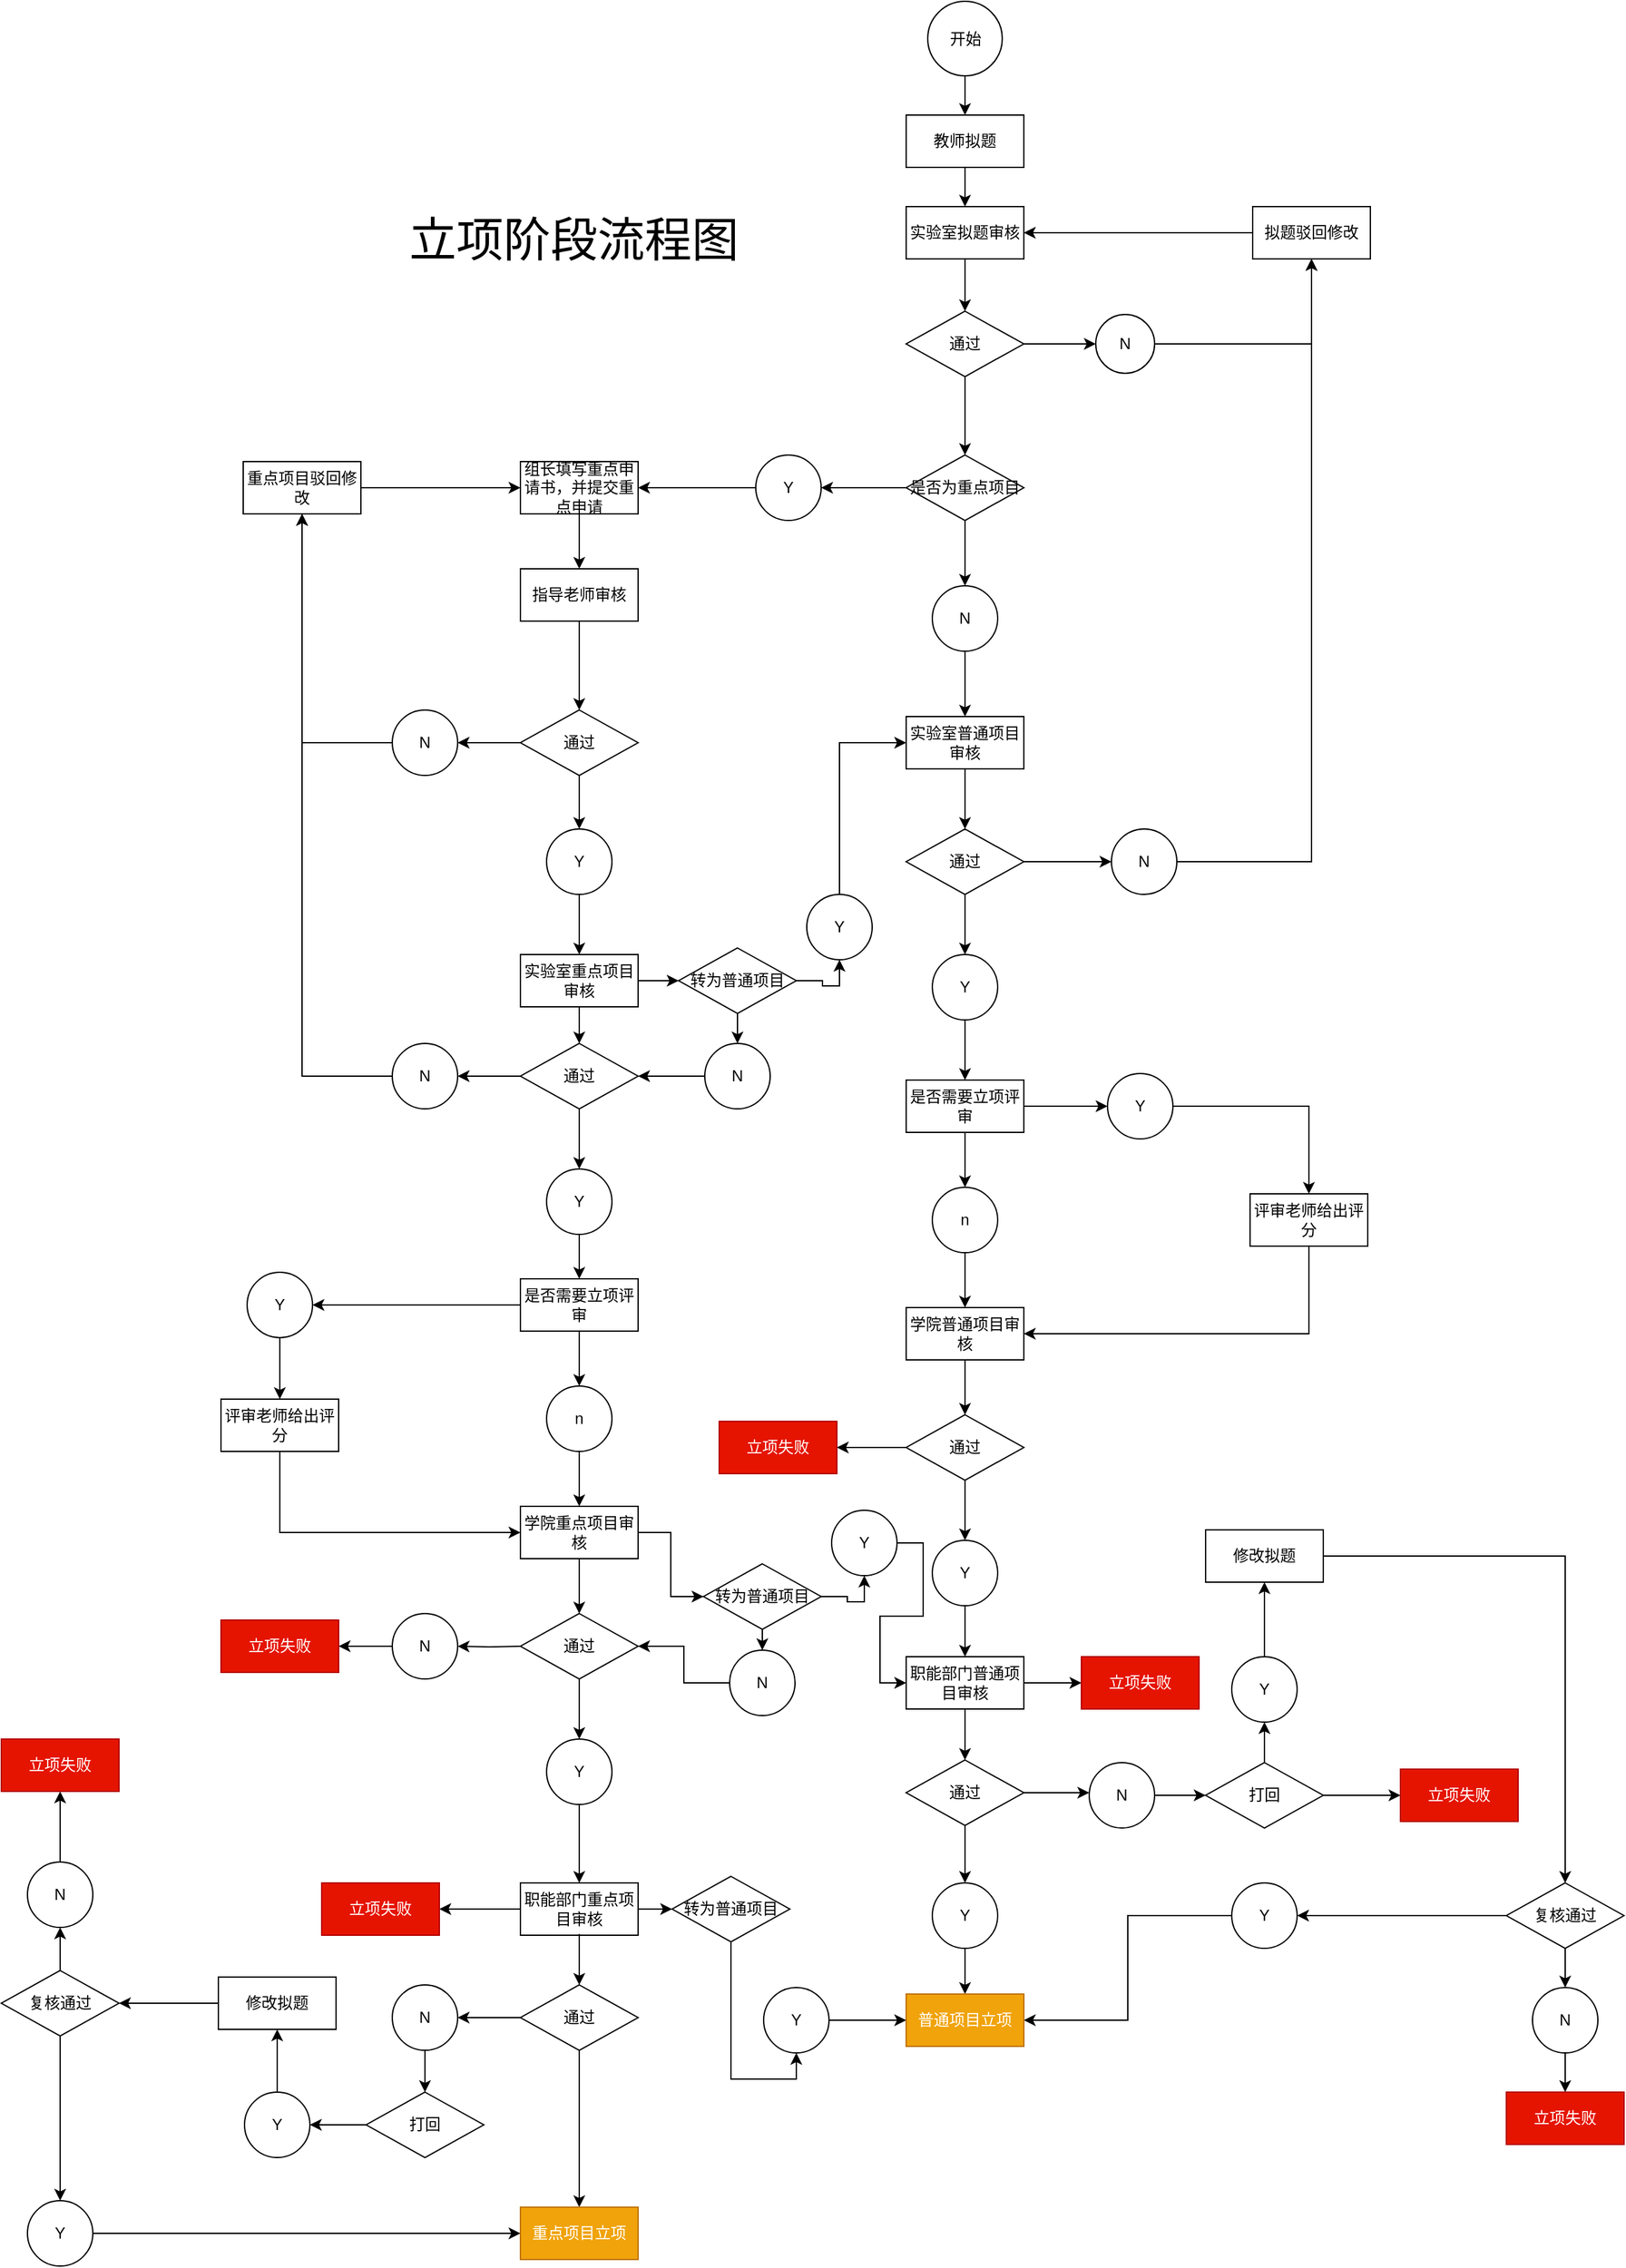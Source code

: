 <mxfile version="13.9.9" type="github">
  <diagram id="8I4-EkLES30CtvtHmXLF" name="第 1 页">
    <mxGraphModel dx="2437" dy="2780" grid="0" gridSize="10" guides="1" tooltips="1" connect="1" arrows="1" fold="1" page="0" pageScale="1" pageWidth="827" pageHeight="1169" background="none" math="0" shadow="0">
      <root>
        <mxCell id="0" />
        <mxCell id="1" parent="0" />
        <mxCell id="fb9ybZQ_cux3A-wbJw4Q-12" value="开始" style="ellipse;whiteSpace=wrap;html=1;aspect=fixed;" parent="1" vertex="1">
          <mxGeometry x="490.5" y="-1212" width="57" height="57" as="geometry" />
        </mxCell>
        <mxCell id="fb9ybZQ_cux3A-wbJw4Q-15" value="" style="endArrow=classic;html=1;exitX=0.5;exitY=1;exitDx=0;exitDy=0;" parent="1" source="fb9ybZQ_cux3A-wbJw4Q-12" target="fb9ybZQ_cux3A-wbJw4Q-16" edge="1">
          <mxGeometry width="50" height="50" relative="1" as="geometry">
            <mxPoint x="509" y="-1005" as="sourcePoint" />
            <mxPoint x="579" y="-1125" as="targetPoint" />
          </mxGeometry>
        </mxCell>
        <mxCell id="fb9ybZQ_cux3A-wbJw4Q-19" style="edgeStyle=orthogonalEdgeStyle;rounded=0;orthogonalLoop=1;jettySize=auto;html=1;exitX=0.5;exitY=1;exitDx=0;exitDy=0;entryX=0.5;entryY=0;entryDx=0;entryDy=0;" parent="1" source="fb9ybZQ_cux3A-wbJw4Q-16" target="fb9ybZQ_cux3A-wbJw4Q-18" edge="1">
          <mxGeometry relative="1" as="geometry" />
        </mxCell>
        <mxCell id="fb9ybZQ_cux3A-wbJw4Q-16" value="教师拟题" style="rounded=0;whiteSpace=wrap;html=1;" parent="1" vertex="1">
          <mxGeometry x="474" y="-1125" width="90" height="40" as="geometry" />
        </mxCell>
        <mxCell id="fb9ybZQ_cux3A-wbJw4Q-28" style="edgeStyle=orthogonalEdgeStyle;rounded=0;orthogonalLoop=1;jettySize=auto;html=1;exitX=0.5;exitY=1;exitDx=0;exitDy=0;" parent="1" source="fb9ybZQ_cux3A-wbJw4Q-18" target="fb9ybZQ_cux3A-wbJw4Q-20" edge="1">
          <mxGeometry relative="1" as="geometry" />
        </mxCell>
        <mxCell id="fb9ybZQ_cux3A-wbJw4Q-18" value="实验室拟题审核" style="rounded=0;whiteSpace=wrap;html=1;" parent="1" vertex="1">
          <mxGeometry x="474" y="-1055" width="90" height="40" as="geometry" />
        </mxCell>
        <mxCell id="fb9ybZQ_cux3A-wbJw4Q-27" value="" style="edgeStyle=orthogonalEdgeStyle;rounded=0;orthogonalLoop=1;jettySize=auto;html=1;" parent="1" source="fb9ybZQ_cux3A-wbJw4Q-20" target="fb9ybZQ_cux3A-wbJw4Q-25" edge="1">
          <mxGeometry relative="1" as="geometry" />
        </mxCell>
        <mxCell id="fb9ybZQ_cux3A-wbJw4Q-33" value="" style="edgeStyle=orthogonalEdgeStyle;rounded=0;orthogonalLoop=1;jettySize=auto;html=1;" parent="1" source="fb9ybZQ_cux3A-wbJw4Q-20" target="fb9ybZQ_cux3A-wbJw4Q-32" edge="1">
          <mxGeometry relative="1" as="geometry" />
        </mxCell>
        <mxCell id="fb9ybZQ_cux3A-wbJw4Q-20" value="通过" style="rhombus;whiteSpace=wrap;html=1;" parent="1" vertex="1">
          <mxGeometry x="474" y="-975" width="90" height="50" as="geometry" />
        </mxCell>
        <mxCell id="fb9ybZQ_cux3A-wbJw4Q-29" style="edgeStyle=orthogonalEdgeStyle;rounded=0;orthogonalLoop=1;jettySize=auto;html=1;exitX=1;exitY=0.5;exitDx=0;exitDy=0;" parent="1" source="fb9ybZQ_cux3A-wbJw4Q-25" target="fb9ybZQ_cux3A-wbJw4Q-30" edge="1">
          <mxGeometry relative="1" as="geometry">
            <mxPoint x="799" y="-1005" as="targetPoint" />
          </mxGeometry>
        </mxCell>
        <mxCell id="fb9ybZQ_cux3A-wbJw4Q-25" value="N" style="ellipse;whiteSpace=wrap;html=1;aspect=fixed;" parent="1" vertex="1">
          <mxGeometry x="619" y="-972.5" width="45" height="45" as="geometry" />
        </mxCell>
        <mxCell id="fb9ybZQ_cux3A-wbJw4Q-38" style="edgeStyle=orthogonalEdgeStyle;rounded=0;orthogonalLoop=1;jettySize=auto;html=1;exitX=0;exitY=0.5;exitDx=0;exitDy=0;entryX=1;entryY=0.5;entryDx=0;entryDy=0;" parent="1" source="fb9ybZQ_cux3A-wbJw4Q-26" target="fb9ybZQ_cux3A-wbJw4Q-37" edge="1">
          <mxGeometry relative="1" as="geometry" />
        </mxCell>
        <mxCell id="fb9ybZQ_cux3A-wbJw4Q-26" value="Y" style="ellipse;whiteSpace=wrap;html=1;aspect=fixed;" parent="1" vertex="1">
          <mxGeometry x="359" y="-865" width="50" height="50" as="geometry" />
        </mxCell>
        <mxCell id="fb9ybZQ_cux3A-wbJw4Q-31" style="edgeStyle=orthogonalEdgeStyle;rounded=0;orthogonalLoop=1;jettySize=auto;html=1;exitX=0;exitY=0.5;exitDx=0;exitDy=0;" parent="1" source="fb9ybZQ_cux3A-wbJw4Q-30" target="fb9ybZQ_cux3A-wbJw4Q-18" edge="1">
          <mxGeometry relative="1" as="geometry" />
        </mxCell>
        <mxCell id="fb9ybZQ_cux3A-wbJw4Q-30" value="拟题驳回修改" style="rounded=0;whiteSpace=wrap;html=1;" parent="1" vertex="1">
          <mxGeometry x="739" y="-1055" width="90" height="40" as="geometry" />
        </mxCell>
        <mxCell id="fb9ybZQ_cux3A-wbJw4Q-35" style="edgeStyle=orthogonalEdgeStyle;rounded=0;orthogonalLoop=1;jettySize=auto;html=1;exitX=0;exitY=0.5;exitDx=0;exitDy=0;entryX=1;entryY=0.5;entryDx=0;entryDy=0;" parent="1" source="fb9ybZQ_cux3A-wbJw4Q-32" target="fb9ybZQ_cux3A-wbJw4Q-26" edge="1">
          <mxGeometry relative="1" as="geometry" />
        </mxCell>
        <mxCell id="fb9ybZQ_cux3A-wbJw4Q-36" style="edgeStyle=orthogonalEdgeStyle;rounded=0;orthogonalLoop=1;jettySize=auto;html=1;exitX=0.5;exitY=1;exitDx=0;exitDy=0;entryX=0.5;entryY=0;entryDx=0;entryDy=0;" parent="1" source="fb9ybZQ_cux3A-wbJw4Q-32" target="fb9ybZQ_cux3A-wbJw4Q-34" edge="1">
          <mxGeometry relative="1" as="geometry" />
        </mxCell>
        <mxCell id="fb9ybZQ_cux3A-wbJw4Q-32" value="是否为重点项目" style="rhombus;whiteSpace=wrap;html=1;" parent="1" vertex="1">
          <mxGeometry x="474" y="-865" width="90" height="50" as="geometry" />
        </mxCell>
        <mxCell id="fb9ybZQ_cux3A-wbJw4Q-41" style="edgeStyle=orthogonalEdgeStyle;rounded=0;orthogonalLoop=1;jettySize=auto;html=1;exitX=0.5;exitY=1;exitDx=0;exitDy=0;entryX=0.5;entryY=0;entryDx=0;entryDy=0;" parent="1" source="fb9ybZQ_cux3A-wbJw4Q-34" target="fb9ybZQ_cux3A-wbJw4Q-40" edge="1">
          <mxGeometry relative="1" as="geometry" />
        </mxCell>
        <mxCell id="fb9ybZQ_cux3A-wbJw4Q-34" value="N" style="ellipse;whiteSpace=wrap;html=1;aspect=fixed;" parent="1" vertex="1">
          <mxGeometry x="494" y="-765" width="50" height="50" as="geometry" />
        </mxCell>
        <mxCell id="fb9ybZQ_cux3A-wbJw4Q-118" style="edgeStyle=orthogonalEdgeStyle;rounded=0;orthogonalLoop=1;jettySize=auto;html=1;" parent="1" source="fb9ybZQ_cux3A-wbJw4Q-37" target="fb9ybZQ_cux3A-wbJw4Q-117" edge="1">
          <mxGeometry relative="1" as="geometry" />
        </mxCell>
        <mxCell id="fb9ybZQ_cux3A-wbJw4Q-37" value="组长填写重点申请书，并提交重点申请" style="rounded=0;whiteSpace=wrap;html=1;" parent="1" vertex="1">
          <mxGeometry x="179" y="-860" width="90" height="40" as="geometry" />
        </mxCell>
        <mxCell id="fb9ybZQ_cux3A-wbJw4Q-47" style="edgeStyle=orthogonalEdgeStyle;rounded=0;orthogonalLoop=1;jettySize=auto;html=1;exitX=0.5;exitY=1;exitDx=0;exitDy=0;entryX=0.5;entryY=0;entryDx=0;entryDy=0;" parent="1" source="fb9ybZQ_cux3A-wbJw4Q-40" target="fb9ybZQ_cux3A-wbJw4Q-46" edge="1">
          <mxGeometry relative="1" as="geometry" />
        </mxCell>
        <mxCell id="fb9ybZQ_cux3A-wbJw4Q-40" value="实验室普通项目审核" style="rounded=0;whiteSpace=wrap;html=1;" parent="1" vertex="1">
          <mxGeometry x="474" y="-665" width="90" height="40" as="geometry" />
        </mxCell>
        <mxCell id="fb9ybZQ_cux3A-wbJw4Q-50" style="edgeStyle=orthogonalEdgeStyle;rounded=0;orthogonalLoop=1;jettySize=auto;html=1;entryX=0.5;entryY=0;entryDx=0;entryDy=0;" parent="1" source="fb9ybZQ_cux3A-wbJw4Q-46" target="fb9ybZQ_cux3A-wbJw4Q-49" edge="1">
          <mxGeometry relative="1" as="geometry" />
        </mxCell>
        <mxCell id="fb9ybZQ_cux3A-wbJw4Q-59" style="edgeStyle=orthogonalEdgeStyle;rounded=0;orthogonalLoop=1;jettySize=auto;html=1;exitX=1;exitY=0.5;exitDx=0;exitDy=0;" parent="1" source="fb9ybZQ_cux3A-wbJw4Q-46" target="fb9ybZQ_cux3A-wbJw4Q-57" edge="1">
          <mxGeometry relative="1" as="geometry" />
        </mxCell>
        <mxCell id="fb9ybZQ_cux3A-wbJw4Q-46" value="通过" style="rhombus;whiteSpace=wrap;html=1;" parent="1" vertex="1">
          <mxGeometry x="474" y="-579" width="90" height="50" as="geometry" />
        </mxCell>
        <mxCell id="fb9ybZQ_cux3A-wbJw4Q-52" style="edgeStyle=orthogonalEdgeStyle;rounded=0;orthogonalLoop=1;jettySize=auto;html=1;exitX=0.5;exitY=1;exitDx=0;exitDy=0;" parent="1" source="fb9ybZQ_cux3A-wbJw4Q-49" target="fb9ybZQ_cux3A-wbJw4Q-51" edge="1">
          <mxGeometry relative="1" as="geometry" />
        </mxCell>
        <mxCell id="fb9ybZQ_cux3A-wbJw4Q-49" value="Y" style="ellipse;whiteSpace=wrap;html=1;aspect=fixed;" parent="1" vertex="1">
          <mxGeometry x="494" y="-483" width="50" height="50" as="geometry" />
        </mxCell>
        <mxCell id="fb9ybZQ_cux3A-wbJw4Q-54" style="edgeStyle=orthogonalEdgeStyle;rounded=0;orthogonalLoop=1;jettySize=auto;html=1;exitX=0.5;exitY=1;exitDx=0;exitDy=0;" parent="1" source="fb9ybZQ_cux3A-wbJw4Q-51" target="fb9ybZQ_cux3A-wbJw4Q-53" edge="1">
          <mxGeometry relative="1" as="geometry" />
        </mxCell>
        <mxCell id="fb9ybZQ_cux3A-wbJw4Q-61" style="edgeStyle=orthogonalEdgeStyle;rounded=0;orthogonalLoop=1;jettySize=auto;html=1;exitX=1;exitY=0.5;exitDx=0;exitDy=0;entryX=0;entryY=0.5;entryDx=0;entryDy=0;" parent="1" source="fb9ybZQ_cux3A-wbJw4Q-51" target="fb9ybZQ_cux3A-wbJw4Q-56" edge="1">
          <mxGeometry relative="1" as="geometry" />
        </mxCell>
        <mxCell id="fb9ybZQ_cux3A-wbJw4Q-51" value="是否需要立项评审" style="rounded=0;whiteSpace=wrap;html=1;" parent="1" vertex="1">
          <mxGeometry x="474" y="-387" width="90" height="40" as="geometry" />
        </mxCell>
        <mxCell id="fb9ybZQ_cux3A-wbJw4Q-66" style="edgeStyle=orthogonalEdgeStyle;rounded=0;orthogonalLoop=1;jettySize=auto;html=1;exitX=0.5;exitY=1;exitDx=0;exitDy=0;entryX=0.5;entryY=0;entryDx=0;entryDy=0;" parent="1" source="fb9ybZQ_cux3A-wbJw4Q-53" target="fb9ybZQ_cux3A-wbJw4Q-65" edge="1">
          <mxGeometry relative="1" as="geometry" />
        </mxCell>
        <mxCell id="fb9ybZQ_cux3A-wbJw4Q-53" value="n" style="ellipse;whiteSpace=wrap;html=1;aspect=fixed;" parent="1" vertex="1">
          <mxGeometry x="494" y="-305" width="50" height="50" as="geometry" />
        </mxCell>
        <mxCell id="fb9ybZQ_cux3A-wbJw4Q-62" style="edgeStyle=orthogonalEdgeStyle;rounded=0;orthogonalLoop=1;jettySize=auto;html=1;exitX=1;exitY=0.5;exitDx=0;exitDy=0;entryX=0.5;entryY=0;entryDx=0;entryDy=0;" parent="1" source="fb9ybZQ_cux3A-wbJw4Q-56" target="fb9ybZQ_cux3A-wbJw4Q-63" edge="1">
          <mxGeometry relative="1" as="geometry">
            <mxPoint x="781" y="-312" as="targetPoint" />
          </mxGeometry>
        </mxCell>
        <mxCell id="fb9ybZQ_cux3A-wbJw4Q-56" value="Y" style="ellipse;whiteSpace=wrap;html=1;aspect=fixed;" parent="1" vertex="1">
          <mxGeometry x="628" y="-392" width="50" height="50" as="geometry" />
        </mxCell>
        <mxCell id="fb9ybZQ_cux3A-wbJw4Q-60" style="edgeStyle=orthogonalEdgeStyle;rounded=0;orthogonalLoop=1;jettySize=auto;html=1;" parent="1" source="fb9ybZQ_cux3A-wbJw4Q-57" target="fb9ybZQ_cux3A-wbJw4Q-30" edge="1">
          <mxGeometry relative="1" as="geometry" />
        </mxCell>
        <mxCell id="fb9ybZQ_cux3A-wbJw4Q-57" value="N" style="ellipse;whiteSpace=wrap;html=1;aspect=fixed;" parent="1" vertex="1">
          <mxGeometry x="631" y="-579" width="50" height="50" as="geometry" />
        </mxCell>
        <mxCell id="fb9ybZQ_cux3A-wbJw4Q-67" style="edgeStyle=orthogonalEdgeStyle;rounded=0;orthogonalLoop=1;jettySize=auto;html=1;exitX=0.5;exitY=1;exitDx=0;exitDy=0;entryX=1;entryY=0.5;entryDx=0;entryDy=0;" parent="1" source="fb9ybZQ_cux3A-wbJw4Q-63" target="fb9ybZQ_cux3A-wbJw4Q-65" edge="1">
          <mxGeometry relative="1" as="geometry" />
        </mxCell>
        <mxCell id="fb9ybZQ_cux3A-wbJw4Q-63" value="评审老师给出评分" style="rounded=0;whiteSpace=wrap;html=1;" parent="1" vertex="1">
          <mxGeometry x="737" y="-300" width="90" height="40" as="geometry" />
        </mxCell>
        <mxCell id="fb9ybZQ_cux3A-wbJw4Q-74" style="edgeStyle=orthogonalEdgeStyle;rounded=0;orthogonalLoop=1;jettySize=auto;html=1;exitX=0.5;exitY=1;exitDx=0;exitDy=0;entryX=0.5;entryY=0;entryDx=0;entryDy=0;" parent="1" source="fb9ybZQ_cux3A-wbJw4Q-65" target="fb9ybZQ_cux3A-wbJw4Q-72" edge="1">
          <mxGeometry relative="1" as="geometry" />
        </mxCell>
        <mxCell id="fb9ybZQ_cux3A-wbJw4Q-65" value="学院普通项目审核" style="rounded=0;whiteSpace=wrap;html=1;" parent="1" vertex="1">
          <mxGeometry x="474" y="-213" width="90" height="40" as="geometry" />
        </mxCell>
        <mxCell id="fb9ybZQ_cux3A-wbJw4Q-71" style="edgeStyle=orthogonalEdgeStyle;rounded=0;orthogonalLoop=1;jettySize=auto;html=1;entryX=0.5;entryY=0;entryDx=0;entryDy=0;" parent="1" source="fb9ybZQ_cux3A-wbJw4Q-72" target="fb9ybZQ_cux3A-wbJw4Q-73" edge="1">
          <mxGeometry relative="1" as="geometry" />
        </mxCell>
        <mxCell id="fb9ybZQ_cux3A-wbJw4Q-80" style="edgeStyle=orthogonalEdgeStyle;rounded=0;orthogonalLoop=1;jettySize=auto;html=1;exitX=0;exitY=0.5;exitDx=0;exitDy=0;entryX=1;entryY=0.5;entryDx=0;entryDy=0;" parent="1" source="fb9ybZQ_cux3A-wbJw4Q-72" target="fb9ybZQ_cux3A-wbJw4Q-79" edge="1">
          <mxGeometry relative="1" as="geometry" />
        </mxCell>
        <mxCell id="fb9ybZQ_cux3A-wbJw4Q-72" value="通过" style="rhombus;whiteSpace=wrap;html=1;" parent="1" vertex="1">
          <mxGeometry x="474" y="-131" width="90" height="50" as="geometry" />
        </mxCell>
        <mxCell id="fb9ybZQ_cux3A-wbJw4Q-82" style="edgeStyle=orthogonalEdgeStyle;rounded=0;orthogonalLoop=1;jettySize=auto;html=1;exitX=0.5;exitY=1;exitDx=0;exitDy=0;entryX=0.5;entryY=0;entryDx=0;entryDy=0;" parent="1" source="fb9ybZQ_cux3A-wbJw4Q-73" target="fb9ybZQ_cux3A-wbJw4Q-81" edge="1">
          <mxGeometry relative="1" as="geometry" />
        </mxCell>
        <mxCell id="fb9ybZQ_cux3A-wbJw4Q-73" value="Y" style="ellipse;whiteSpace=wrap;html=1;aspect=fixed;" parent="1" vertex="1">
          <mxGeometry x="494" y="-35" width="50" height="50" as="geometry" />
        </mxCell>
        <mxCell id="fb9ybZQ_cux3A-wbJw4Q-79" value="立项失败" style="rounded=0;whiteSpace=wrap;html=1;fillColor=#e51400;strokeColor=#B20000;fontColor=#ffffff;" parent="1" vertex="1">
          <mxGeometry x="331" y="-126" width="90" height="40" as="geometry" />
        </mxCell>
        <mxCell id="fb9ybZQ_cux3A-wbJw4Q-85" style="edgeStyle=orthogonalEdgeStyle;rounded=0;orthogonalLoop=1;jettySize=auto;html=1;exitX=0.5;exitY=1;exitDx=0;exitDy=0;entryX=0.5;entryY=0;entryDx=0;entryDy=0;" parent="1" source="fb9ybZQ_cux3A-wbJw4Q-81" target="fb9ybZQ_cux3A-wbJw4Q-84" edge="1">
          <mxGeometry relative="1" as="geometry" />
        </mxCell>
        <mxCell id="JzuuwpjD14717G3gNizi-2" style="edgeStyle=orthogonalEdgeStyle;rounded=0;orthogonalLoop=1;jettySize=auto;html=1;exitX=1;exitY=0.5;exitDx=0;exitDy=0;entryX=0;entryY=0.5;entryDx=0;entryDy=0;" edge="1" parent="1" source="fb9ybZQ_cux3A-wbJw4Q-81" target="JzuuwpjD14717G3gNizi-1">
          <mxGeometry relative="1" as="geometry">
            <mxPoint x="587" y="74" as="targetPoint" />
          </mxGeometry>
        </mxCell>
        <mxCell id="fb9ybZQ_cux3A-wbJw4Q-81" value="职能部门普通项目审核" style="rounded=0;whiteSpace=wrap;html=1;" parent="1" vertex="1">
          <mxGeometry x="474" y="54" width="90" height="40" as="geometry" />
        </mxCell>
        <mxCell id="fb9ybZQ_cux3A-wbJw4Q-87" style="edgeStyle=orthogonalEdgeStyle;rounded=0;orthogonalLoop=1;jettySize=auto;html=1;entryX=0;entryY=0.5;entryDx=0;entryDy=0;" parent="1" source="fb9ybZQ_cux3A-wbJw4Q-84" edge="1">
          <mxGeometry relative="1" as="geometry">
            <mxPoint x="614" y="158" as="targetPoint" />
          </mxGeometry>
        </mxCell>
        <mxCell id="fb9ybZQ_cux3A-wbJw4Q-113" style="edgeStyle=orthogonalEdgeStyle;rounded=0;orthogonalLoop=1;jettySize=auto;html=1;entryX=0.5;entryY=0;entryDx=0;entryDy=0;" parent="1" source="fb9ybZQ_cux3A-wbJw4Q-84" target="fb9ybZQ_cux3A-wbJw4Q-93" edge="1">
          <mxGeometry relative="1" as="geometry" />
        </mxCell>
        <mxCell id="fb9ybZQ_cux3A-wbJw4Q-84" value="通过" style="rhombus;whiteSpace=wrap;html=1;" parent="1" vertex="1">
          <mxGeometry x="474" y="133" width="90" height="50" as="geometry" />
        </mxCell>
        <mxCell id="fb9ybZQ_cux3A-wbJw4Q-91" style="edgeStyle=orthogonalEdgeStyle;rounded=0;orthogonalLoop=1;jettySize=auto;html=1;exitX=1;exitY=0.5;exitDx=0;exitDy=0;entryX=0;entryY=0.5;entryDx=0;entryDy=0;" parent="1" source="fb9ybZQ_cux3A-wbJw4Q-88" target="fb9ybZQ_cux3A-wbJw4Q-89" edge="1">
          <mxGeometry relative="1" as="geometry" />
        </mxCell>
        <mxCell id="fb9ybZQ_cux3A-wbJw4Q-88" value="N" style="ellipse;whiteSpace=wrap;html=1;aspect=fixed;" parent="1" vertex="1">
          <mxGeometry x="614" y="135" width="50" height="50" as="geometry" />
        </mxCell>
        <mxCell id="fb9ybZQ_cux3A-wbJw4Q-95" value="" style="edgeStyle=orthogonalEdgeStyle;rounded=0;orthogonalLoop=1;jettySize=auto;html=1;" parent="1" source="fb9ybZQ_cux3A-wbJw4Q-89" target="fb9ybZQ_cux3A-wbJw4Q-94" edge="1">
          <mxGeometry relative="1" as="geometry" />
        </mxCell>
        <mxCell id="fb9ybZQ_cux3A-wbJw4Q-106" style="edgeStyle=orthogonalEdgeStyle;rounded=0;orthogonalLoop=1;jettySize=auto;html=1;exitX=1;exitY=0.5;exitDx=0;exitDy=0;entryX=0;entryY=0.5;entryDx=0;entryDy=0;" parent="1" source="fb9ybZQ_cux3A-wbJw4Q-89" target="fb9ybZQ_cux3A-wbJw4Q-105" edge="1">
          <mxGeometry relative="1" as="geometry" />
        </mxCell>
        <mxCell id="fb9ybZQ_cux3A-wbJw4Q-89" value="打回" style="rhombus;whiteSpace=wrap;html=1;" parent="1" vertex="1">
          <mxGeometry x="703" y="135" width="90" height="50" as="geometry" />
        </mxCell>
        <mxCell id="fb9ybZQ_cux3A-wbJw4Q-115" style="edgeStyle=orthogonalEdgeStyle;rounded=0;orthogonalLoop=1;jettySize=auto;html=1;exitX=0.5;exitY=1;exitDx=0;exitDy=0;" parent="1" source="fb9ybZQ_cux3A-wbJw4Q-93" target="fb9ybZQ_cux3A-wbJw4Q-114" edge="1">
          <mxGeometry relative="1" as="geometry" />
        </mxCell>
        <mxCell id="fb9ybZQ_cux3A-wbJw4Q-93" value="Y" style="ellipse;whiteSpace=wrap;html=1;aspect=fixed;" parent="1" vertex="1">
          <mxGeometry x="494" y="227" width="50" height="50" as="geometry" />
        </mxCell>
        <mxCell id="fb9ybZQ_cux3A-wbJw4Q-97" style="edgeStyle=orthogonalEdgeStyle;rounded=0;orthogonalLoop=1;jettySize=auto;html=1;entryX=0.5;entryY=1;entryDx=0;entryDy=0;" parent="1" source="fb9ybZQ_cux3A-wbJw4Q-94" target="fb9ybZQ_cux3A-wbJw4Q-96" edge="1">
          <mxGeometry relative="1" as="geometry" />
        </mxCell>
        <mxCell id="fb9ybZQ_cux3A-wbJw4Q-94" value="Y" style="ellipse;whiteSpace=wrap;html=1;aspect=fixed;" parent="1" vertex="1">
          <mxGeometry x="723" y="54" width="50" height="50" as="geometry" />
        </mxCell>
        <mxCell id="fb9ybZQ_cux3A-wbJw4Q-101" style="edgeStyle=orthogonalEdgeStyle;rounded=0;orthogonalLoop=1;jettySize=auto;html=1;entryX=0.5;entryY=0;entryDx=0;entryDy=0;" parent="1" source="fb9ybZQ_cux3A-wbJw4Q-96" target="fb9ybZQ_cux3A-wbJw4Q-100" edge="1">
          <mxGeometry relative="1" as="geometry" />
        </mxCell>
        <mxCell id="fb9ybZQ_cux3A-wbJw4Q-96" value="修改拟题" style="rounded=0;whiteSpace=wrap;html=1;" parent="1" vertex="1">
          <mxGeometry x="703" y="-43" width="90" height="40" as="geometry" />
        </mxCell>
        <mxCell id="fb9ybZQ_cux3A-wbJw4Q-107" style="edgeStyle=orthogonalEdgeStyle;rounded=0;orthogonalLoop=1;jettySize=auto;html=1;exitX=0.5;exitY=1;exitDx=0;exitDy=0;entryX=0.5;entryY=0;entryDx=0;entryDy=0;" parent="1" source="fb9ybZQ_cux3A-wbJw4Q-100" target="fb9ybZQ_cux3A-wbJw4Q-104" edge="1">
          <mxGeometry relative="1" as="geometry" />
        </mxCell>
        <mxCell id="fb9ybZQ_cux3A-wbJw4Q-111" style="edgeStyle=orthogonalEdgeStyle;rounded=0;orthogonalLoop=1;jettySize=auto;html=1;exitX=0;exitY=0.5;exitDx=0;exitDy=0;" parent="1" source="fb9ybZQ_cux3A-wbJw4Q-100" target="fb9ybZQ_cux3A-wbJw4Q-103" edge="1">
          <mxGeometry relative="1" as="geometry" />
        </mxCell>
        <mxCell id="fb9ybZQ_cux3A-wbJw4Q-100" value="复核通过" style="rhombus;whiteSpace=wrap;html=1;" parent="1" vertex="1">
          <mxGeometry x="933" y="227" width="90" height="50" as="geometry" />
        </mxCell>
        <mxCell id="fb9ybZQ_cux3A-wbJw4Q-116" style="edgeStyle=orthogonalEdgeStyle;rounded=0;orthogonalLoop=1;jettySize=auto;html=1;exitX=0;exitY=0.5;exitDx=0;exitDy=0;entryX=1;entryY=0.5;entryDx=0;entryDy=0;" parent="1" source="fb9ybZQ_cux3A-wbJw4Q-103" target="fb9ybZQ_cux3A-wbJw4Q-114" edge="1">
          <mxGeometry relative="1" as="geometry" />
        </mxCell>
        <mxCell id="fb9ybZQ_cux3A-wbJw4Q-103" value="Y" style="ellipse;whiteSpace=wrap;html=1;aspect=fixed;" parent="1" vertex="1">
          <mxGeometry x="723" y="227" width="50" height="50" as="geometry" />
        </mxCell>
        <mxCell id="fb9ybZQ_cux3A-wbJw4Q-110" value="" style="edgeStyle=orthogonalEdgeStyle;rounded=0;orthogonalLoop=1;jettySize=auto;html=1;" parent="1" source="fb9ybZQ_cux3A-wbJw4Q-104" target="fb9ybZQ_cux3A-wbJw4Q-108" edge="1">
          <mxGeometry relative="1" as="geometry" />
        </mxCell>
        <mxCell id="fb9ybZQ_cux3A-wbJw4Q-104" value="N" style="ellipse;whiteSpace=wrap;html=1;aspect=fixed;" parent="1" vertex="1">
          <mxGeometry x="953" y="307" width="50" height="50" as="geometry" />
        </mxCell>
        <mxCell id="fb9ybZQ_cux3A-wbJw4Q-105" value="立项失败" style="rounded=0;whiteSpace=wrap;html=1;fillColor=#e51400;strokeColor=#B20000;fontColor=#ffffff;" parent="1" vertex="1">
          <mxGeometry x="852" y="140" width="90" height="40" as="geometry" />
        </mxCell>
        <mxCell id="fb9ybZQ_cux3A-wbJw4Q-108" value="立项失败" style="rounded=0;whiteSpace=wrap;html=1;fillColor=#e51400;strokeColor=#B20000;fontColor=#ffffff;" parent="1" vertex="1">
          <mxGeometry x="933" y="387" width="90" height="40" as="geometry" />
        </mxCell>
        <mxCell id="fb9ybZQ_cux3A-wbJw4Q-114" value="普通项目立项" style="rounded=0;whiteSpace=wrap;html=1;fillColor=#f0a30a;strokeColor=#BD7000;fontColor=#ffffff;" parent="1" vertex="1">
          <mxGeometry x="474" y="312" width="90" height="40" as="geometry" />
        </mxCell>
        <mxCell id="fb9ybZQ_cux3A-wbJw4Q-120" style="edgeStyle=orthogonalEdgeStyle;rounded=0;orthogonalLoop=1;jettySize=auto;html=1;entryX=0.5;entryY=0;entryDx=0;entryDy=0;" parent="1" source="fb9ybZQ_cux3A-wbJw4Q-117" target="fb9ybZQ_cux3A-wbJw4Q-119" edge="1">
          <mxGeometry relative="1" as="geometry" />
        </mxCell>
        <mxCell id="fb9ybZQ_cux3A-wbJw4Q-117" value="指导老师审核" style="rounded=0;whiteSpace=wrap;html=1;" parent="1" vertex="1">
          <mxGeometry x="179" y="-778" width="90" height="40" as="geometry" />
        </mxCell>
        <mxCell id="fb9ybZQ_cux3A-wbJw4Q-122" style="edgeStyle=orthogonalEdgeStyle;rounded=0;orthogonalLoop=1;jettySize=auto;html=1;exitX=0.5;exitY=1;exitDx=0;exitDy=0;entryX=0.5;entryY=0;entryDx=0;entryDy=0;" parent="1" source="fb9ybZQ_cux3A-wbJw4Q-119" target="fb9ybZQ_cux3A-wbJw4Q-121" edge="1">
          <mxGeometry relative="1" as="geometry" />
        </mxCell>
        <mxCell id="fb9ybZQ_cux3A-wbJw4Q-126" style="edgeStyle=orthogonalEdgeStyle;rounded=0;orthogonalLoop=1;jettySize=auto;html=1;exitX=0;exitY=0.5;exitDx=0;exitDy=0;entryX=1;entryY=0.5;entryDx=0;entryDy=0;" parent="1" source="fb9ybZQ_cux3A-wbJw4Q-119" target="fb9ybZQ_cux3A-wbJw4Q-125" edge="1">
          <mxGeometry relative="1" as="geometry" />
        </mxCell>
        <mxCell id="fb9ybZQ_cux3A-wbJw4Q-119" value="通过" style="rhombus;whiteSpace=wrap;html=1;" parent="1" vertex="1">
          <mxGeometry x="179" y="-670" width="90" height="50" as="geometry" />
        </mxCell>
        <mxCell id="fb9ybZQ_cux3A-wbJw4Q-129" style="edgeStyle=orthogonalEdgeStyle;rounded=0;orthogonalLoop=1;jettySize=auto;html=1;exitX=0.5;exitY=1;exitDx=0;exitDy=0;entryX=0.5;entryY=0;entryDx=0;entryDy=0;" parent="1" source="fb9ybZQ_cux3A-wbJw4Q-121" target="fb9ybZQ_cux3A-wbJw4Q-128" edge="1">
          <mxGeometry relative="1" as="geometry" />
        </mxCell>
        <mxCell id="fb9ybZQ_cux3A-wbJw4Q-121" value="Y" style="ellipse;whiteSpace=wrap;html=1;aspect=fixed;" parent="1" vertex="1">
          <mxGeometry x="199" y="-579" width="50" height="50" as="geometry" />
        </mxCell>
        <mxCell id="fb9ybZQ_cux3A-wbJw4Q-124" style="edgeStyle=orthogonalEdgeStyle;rounded=0;orthogonalLoop=1;jettySize=auto;html=1;entryX=0;entryY=0.5;entryDx=0;entryDy=0;" parent="1" source="fb9ybZQ_cux3A-wbJw4Q-123" target="fb9ybZQ_cux3A-wbJw4Q-37" edge="1">
          <mxGeometry relative="1" as="geometry" />
        </mxCell>
        <mxCell id="fb9ybZQ_cux3A-wbJw4Q-123" value="重点项目驳回修改" style="rounded=0;whiteSpace=wrap;html=1;" parent="1" vertex="1">
          <mxGeometry x="-33" y="-860" width="90" height="40" as="geometry" />
        </mxCell>
        <mxCell id="fb9ybZQ_cux3A-wbJw4Q-127" style="edgeStyle=orthogonalEdgeStyle;rounded=0;orthogonalLoop=1;jettySize=auto;html=1;exitX=0;exitY=0.5;exitDx=0;exitDy=0;entryX=0.5;entryY=1;entryDx=0;entryDy=0;" parent="1" source="fb9ybZQ_cux3A-wbJw4Q-125" target="fb9ybZQ_cux3A-wbJw4Q-123" edge="1">
          <mxGeometry relative="1" as="geometry" />
        </mxCell>
        <mxCell id="fb9ybZQ_cux3A-wbJw4Q-125" value="N" style="ellipse;whiteSpace=wrap;html=1;aspect=fixed;" parent="1" vertex="1">
          <mxGeometry x="81" y="-670" width="50" height="50" as="geometry" />
        </mxCell>
        <mxCell id="fb9ybZQ_cux3A-wbJw4Q-133" style="edgeStyle=orthogonalEdgeStyle;rounded=0;orthogonalLoop=1;jettySize=auto;html=1;" parent="1" source="fb9ybZQ_cux3A-wbJw4Q-128" target="fb9ybZQ_cux3A-wbJw4Q-131" edge="1">
          <mxGeometry relative="1" as="geometry" />
        </mxCell>
        <mxCell id="JzuuwpjD14717G3gNizi-11" value="" style="edgeStyle=orthogonalEdgeStyle;rounded=0;orthogonalLoop=1;jettySize=auto;html=1;" edge="1" parent="1" source="fb9ybZQ_cux3A-wbJw4Q-128" target="JzuuwpjD14717G3gNizi-8">
          <mxGeometry relative="1" as="geometry" />
        </mxCell>
        <mxCell id="fb9ybZQ_cux3A-wbJw4Q-128" value="实验室重点项目审核" style="rounded=0;whiteSpace=wrap;html=1;" parent="1" vertex="1">
          <mxGeometry x="179" y="-483" width="90" height="40" as="geometry" />
        </mxCell>
        <mxCell id="fb9ybZQ_cux3A-wbJw4Q-130" style="edgeStyle=orthogonalEdgeStyle;rounded=0;orthogonalLoop=1;jettySize=auto;html=1;entryX=0.5;entryY=0;entryDx=0;entryDy=0;" parent="1" source="fb9ybZQ_cux3A-wbJw4Q-131" target="fb9ybZQ_cux3A-wbJw4Q-132" edge="1">
          <mxGeometry relative="1" as="geometry" />
        </mxCell>
        <mxCell id="fb9ybZQ_cux3A-wbJw4Q-135" style="edgeStyle=orthogonalEdgeStyle;rounded=0;orthogonalLoop=1;jettySize=auto;html=1;exitX=0;exitY=0.5;exitDx=0;exitDy=0;" parent="1" source="fb9ybZQ_cux3A-wbJw4Q-131" target="fb9ybZQ_cux3A-wbJw4Q-134" edge="1">
          <mxGeometry relative="1" as="geometry" />
        </mxCell>
        <mxCell id="fb9ybZQ_cux3A-wbJw4Q-131" value="通过" style="rhombus;whiteSpace=wrap;html=1;" parent="1" vertex="1">
          <mxGeometry x="179" y="-415" width="90" height="50" as="geometry" />
        </mxCell>
        <mxCell id="fb9ybZQ_cux3A-wbJw4Q-160" value="" style="edgeStyle=orthogonalEdgeStyle;rounded=0;orthogonalLoop=1;jettySize=auto;html=1;" parent="1" source="fb9ybZQ_cux3A-wbJw4Q-132" target="fb9ybZQ_cux3A-wbJw4Q-149" edge="1">
          <mxGeometry relative="1" as="geometry" />
        </mxCell>
        <mxCell id="fb9ybZQ_cux3A-wbJw4Q-132" value="Y" style="ellipse;whiteSpace=wrap;html=1;aspect=fixed;" parent="1" vertex="1">
          <mxGeometry x="199" y="-319" width="50" height="50" as="geometry" />
        </mxCell>
        <mxCell id="fb9ybZQ_cux3A-wbJw4Q-136" style="edgeStyle=orthogonalEdgeStyle;rounded=0;orthogonalLoop=1;jettySize=auto;html=1;entryX=0.5;entryY=1;entryDx=0;entryDy=0;" parent="1" source="fb9ybZQ_cux3A-wbJw4Q-134" target="fb9ybZQ_cux3A-wbJw4Q-123" edge="1">
          <mxGeometry relative="1" as="geometry" />
        </mxCell>
        <mxCell id="fb9ybZQ_cux3A-wbJw4Q-134" value="N" style="ellipse;whiteSpace=wrap;html=1;aspect=fixed;" parent="1" vertex="1">
          <mxGeometry x="81" y="-415" width="50" height="50" as="geometry" />
        </mxCell>
        <mxCell id="fb9ybZQ_cux3A-wbJw4Q-147" style="edgeStyle=orthogonalEdgeStyle;rounded=0;orthogonalLoop=1;jettySize=auto;html=1;exitX=0.5;exitY=1;exitDx=0;exitDy=0;" parent="1" source="fb9ybZQ_cux3A-wbJw4Q-149" target="fb9ybZQ_cux3A-wbJw4Q-151" edge="1">
          <mxGeometry relative="1" as="geometry" />
        </mxCell>
        <mxCell id="fb9ybZQ_cux3A-wbJw4Q-157" style="edgeStyle=orthogonalEdgeStyle;rounded=0;orthogonalLoop=1;jettySize=auto;html=1;entryX=1;entryY=0.5;entryDx=0;entryDy=0;" parent="1" source="fb9ybZQ_cux3A-wbJw4Q-149" target="fb9ybZQ_cux3A-wbJw4Q-153" edge="1">
          <mxGeometry relative="1" as="geometry" />
        </mxCell>
        <mxCell id="fb9ybZQ_cux3A-wbJw4Q-149" value="是否需要立项评审" style="rounded=0;whiteSpace=wrap;html=1;" parent="1" vertex="1">
          <mxGeometry x="179" y="-235" width="90" height="40" as="geometry" />
        </mxCell>
        <mxCell id="fb9ybZQ_cux3A-wbJw4Q-150" style="edgeStyle=orthogonalEdgeStyle;rounded=0;orthogonalLoop=1;jettySize=auto;html=1;exitX=0.5;exitY=1;exitDx=0;exitDy=0;entryX=0.5;entryY=0;entryDx=0;entryDy=0;" parent="1" source="fb9ybZQ_cux3A-wbJw4Q-151" target="fb9ybZQ_cux3A-wbJw4Q-156" edge="1">
          <mxGeometry relative="1" as="geometry" />
        </mxCell>
        <mxCell id="fb9ybZQ_cux3A-wbJw4Q-151" value="n" style="ellipse;whiteSpace=wrap;html=1;aspect=fixed;" parent="1" vertex="1">
          <mxGeometry x="199" y="-153" width="50" height="50" as="geometry" />
        </mxCell>
        <mxCell id="fb9ybZQ_cux3A-wbJw4Q-158" style="edgeStyle=orthogonalEdgeStyle;rounded=0;orthogonalLoop=1;jettySize=auto;html=1;exitX=0.5;exitY=1;exitDx=0;exitDy=0;entryX=0.5;entryY=0;entryDx=0;entryDy=0;" parent="1" source="fb9ybZQ_cux3A-wbJw4Q-153" target="fb9ybZQ_cux3A-wbJw4Q-155" edge="1">
          <mxGeometry relative="1" as="geometry" />
        </mxCell>
        <mxCell id="fb9ybZQ_cux3A-wbJw4Q-153" value="Y" style="ellipse;whiteSpace=wrap;html=1;aspect=fixed;" parent="1" vertex="1">
          <mxGeometry x="-30" y="-240" width="50" height="50" as="geometry" />
        </mxCell>
        <mxCell id="fb9ybZQ_cux3A-wbJw4Q-159" style="edgeStyle=orthogonalEdgeStyle;rounded=0;orthogonalLoop=1;jettySize=auto;html=1;exitX=0.5;exitY=1;exitDx=0;exitDy=0;entryX=0;entryY=0.5;entryDx=0;entryDy=0;" parent="1" source="fb9ybZQ_cux3A-wbJw4Q-155" target="fb9ybZQ_cux3A-wbJw4Q-156" edge="1">
          <mxGeometry relative="1" as="geometry" />
        </mxCell>
        <mxCell id="fb9ybZQ_cux3A-wbJw4Q-155" value="评审老师给出评分" style="rounded=0;whiteSpace=wrap;html=1;" parent="1" vertex="1">
          <mxGeometry x="-50" y="-143" width="90" height="40" as="geometry" />
        </mxCell>
        <mxCell id="fb9ybZQ_cux3A-wbJw4Q-164" value="" style="edgeStyle=orthogonalEdgeStyle;rounded=0;orthogonalLoop=1;jettySize=auto;html=1;" parent="1" source="fb9ybZQ_cux3A-wbJw4Q-156" target="fb9ybZQ_cux3A-wbJw4Q-162" edge="1">
          <mxGeometry relative="1" as="geometry" />
        </mxCell>
        <mxCell id="fb9ybZQ_cux3A-wbJw4Q-168" style="edgeStyle=orthogonalEdgeStyle;rounded=0;orthogonalLoop=1;jettySize=auto;html=1;entryX=0;entryY=0.5;entryDx=0;entryDy=0;" parent="1" source="fb9ybZQ_cux3A-wbJw4Q-156" target="fb9ybZQ_cux3A-wbJw4Q-167" edge="1">
          <mxGeometry relative="1" as="geometry" />
        </mxCell>
        <mxCell id="fb9ybZQ_cux3A-wbJw4Q-156" value="学院重点项目审核" style="rounded=0;whiteSpace=wrap;html=1;" parent="1" vertex="1">
          <mxGeometry x="179" y="-61" width="90" height="40" as="geometry" />
        </mxCell>
        <mxCell id="fb9ybZQ_cux3A-wbJw4Q-161" style="edgeStyle=orthogonalEdgeStyle;rounded=0;orthogonalLoop=1;jettySize=auto;html=1;entryX=0.5;entryY=0;entryDx=0;entryDy=0;" parent="1" source="fb9ybZQ_cux3A-wbJw4Q-162" target="fb9ybZQ_cux3A-wbJw4Q-163" edge="1">
          <mxGeometry relative="1" as="geometry" />
        </mxCell>
        <mxCell id="fb9ybZQ_cux3A-wbJw4Q-162" value="通过" style="rhombus;whiteSpace=wrap;html=1;" parent="1" vertex="1">
          <mxGeometry x="179" y="21" width="90" height="50" as="geometry" />
        </mxCell>
        <mxCell id="fb9ybZQ_cux3A-wbJw4Q-180" style="edgeStyle=orthogonalEdgeStyle;rounded=0;orthogonalLoop=1;jettySize=auto;html=1;entryX=0.5;entryY=0;entryDx=0;entryDy=0;" parent="1" source="fb9ybZQ_cux3A-wbJw4Q-163" target="fb9ybZQ_cux3A-wbJw4Q-179" edge="1">
          <mxGeometry relative="1" as="geometry" />
        </mxCell>
        <mxCell id="fb9ybZQ_cux3A-wbJw4Q-163" value="Y" style="ellipse;whiteSpace=wrap;html=1;aspect=fixed;" parent="1" vertex="1">
          <mxGeometry x="199" y="117" width="50" height="50" as="geometry" />
        </mxCell>
        <mxCell id="fb9ybZQ_cux3A-wbJw4Q-165" style="edgeStyle=orthogonalEdgeStyle;rounded=0;orthogonalLoop=1;jettySize=auto;html=1;exitX=0;exitY=0.5;exitDx=0;exitDy=0;" parent="1" target="fb9ybZQ_cux3A-wbJw4Q-166" edge="1">
          <mxGeometry relative="1" as="geometry">
            <mxPoint x="179.0" y="46" as="sourcePoint" />
          </mxGeometry>
        </mxCell>
        <mxCell id="fb9ybZQ_cux3A-wbJw4Q-178" value="" style="edgeStyle=orthogonalEdgeStyle;rounded=0;orthogonalLoop=1;jettySize=auto;html=1;" parent="1" source="fb9ybZQ_cux3A-wbJw4Q-166" target="fb9ybZQ_cux3A-wbJw4Q-177" edge="1">
          <mxGeometry relative="1" as="geometry" />
        </mxCell>
        <mxCell id="fb9ybZQ_cux3A-wbJw4Q-166" value="N" style="ellipse;whiteSpace=wrap;html=1;aspect=fixed;" parent="1" vertex="1">
          <mxGeometry x="81" y="21" width="50" height="50" as="geometry" />
        </mxCell>
        <mxCell id="fb9ybZQ_cux3A-wbJw4Q-173" style="edgeStyle=orthogonalEdgeStyle;rounded=0;orthogonalLoop=1;jettySize=auto;html=1;entryX=0.5;entryY=1;entryDx=0;entryDy=0;" parent="1" source="fb9ybZQ_cux3A-wbJw4Q-167" target="fb9ybZQ_cux3A-wbJw4Q-170" edge="1">
          <mxGeometry relative="1" as="geometry" />
        </mxCell>
        <mxCell id="fb9ybZQ_cux3A-wbJw4Q-175" style="edgeStyle=orthogonalEdgeStyle;rounded=0;orthogonalLoop=1;jettySize=auto;html=1;exitX=0.5;exitY=1;exitDx=0;exitDy=0;entryX=0.5;entryY=0;entryDx=0;entryDy=0;" parent="1" source="fb9ybZQ_cux3A-wbJw4Q-167" target="fb9ybZQ_cux3A-wbJw4Q-174" edge="1">
          <mxGeometry relative="1" as="geometry" />
        </mxCell>
        <mxCell id="fb9ybZQ_cux3A-wbJw4Q-167" value="转为普通项目" style="rhombus;whiteSpace=wrap;html=1;" parent="1" vertex="1">
          <mxGeometry x="319" y="-17" width="90" height="50" as="geometry" />
        </mxCell>
        <mxCell id="fb9ybZQ_cux3A-wbJw4Q-172" style="edgeStyle=orthogonalEdgeStyle;rounded=0;orthogonalLoop=1;jettySize=auto;html=1;exitX=1;exitY=0.5;exitDx=0;exitDy=0;entryX=0;entryY=0.5;entryDx=0;entryDy=0;" parent="1" source="fb9ybZQ_cux3A-wbJw4Q-170" target="fb9ybZQ_cux3A-wbJw4Q-81" edge="1">
          <mxGeometry relative="1" as="geometry" />
        </mxCell>
        <mxCell id="fb9ybZQ_cux3A-wbJw4Q-170" value="Y" style="ellipse;whiteSpace=wrap;html=1;aspect=fixed;" parent="1" vertex="1">
          <mxGeometry x="417" y="-58" width="50" height="50" as="geometry" />
        </mxCell>
        <mxCell id="fb9ybZQ_cux3A-wbJw4Q-176" style="edgeStyle=orthogonalEdgeStyle;rounded=0;orthogonalLoop=1;jettySize=auto;html=1;entryX=1;entryY=0.5;entryDx=0;entryDy=0;" parent="1" source="fb9ybZQ_cux3A-wbJw4Q-174" target="fb9ybZQ_cux3A-wbJw4Q-162" edge="1">
          <mxGeometry relative="1" as="geometry" />
        </mxCell>
        <mxCell id="fb9ybZQ_cux3A-wbJw4Q-174" value="N" style="ellipse;whiteSpace=wrap;html=1;aspect=fixed;" parent="1" vertex="1">
          <mxGeometry x="339" y="49" width="50" height="50" as="geometry" />
        </mxCell>
        <mxCell id="fb9ybZQ_cux3A-wbJw4Q-177" value="立项失败" style="rounded=0;whiteSpace=wrap;html=1;fillColor=#e51400;strokeColor=#B20000;fontColor=#ffffff;" parent="1" vertex="1">
          <mxGeometry x="-50" y="26" width="90" height="40" as="geometry" />
        </mxCell>
        <mxCell id="fb9ybZQ_cux3A-wbJw4Q-184" value="" style="edgeStyle=orthogonalEdgeStyle;rounded=0;orthogonalLoop=1;jettySize=auto;html=1;" parent="1" source="fb9ybZQ_cux3A-wbJw4Q-179" target="fb9ybZQ_cux3A-wbJw4Q-182" edge="1">
          <mxGeometry relative="1" as="geometry" />
        </mxCell>
        <mxCell id="JzuuwpjD14717G3gNizi-4" value="" style="edgeStyle=orthogonalEdgeStyle;rounded=0;orthogonalLoop=1;jettySize=auto;html=1;" edge="1" parent="1" source="fb9ybZQ_cux3A-wbJw4Q-179" target="JzuuwpjD14717G3gNizi-3">
          <mxGeometry relative="1" as="geometry" />
        </mxCell>
        <mxCell id="fb9ybZQ_cux3A-wbJw4Q-179" value="职能部门重点项目审核" style="rounded=0;whiteSpace=wrap;html=1;" parent="1" vertex="1">
          <mxGeometry x="179" y="227" width="90" height="40" as="geometry" />
        </mxCell>
        <mxCell id="fb9ybZQ_cux3A-wbJw4Q-181" style="edgeStyle=orthogonalEdgeStyle;rounded=0;orthogonalLoop=1;jettySize=auto;html=1;entryX=0.5;entryY=1;entryDx=0;entryDy=0;" parent="1" source="fb9ybZQ_cux3A-wbJw4Q-182" target="fb9ybZQ_cux3A-wbJw4Q-183" edge="1">
          <mxGeometry relative="1" as="geometry" />
        </mxCell>
        <mxCell id="fb9ybZQ_cux3A-wbJw4Q-182" value="转为普通项目" style="rhombus;whiteSpace=wrap;html=1;" parent="1" vertex="1">
          <mxGeometry x="295" y="222" width="90" height="50" as="geometry" />
        </mxCell>
        <mxCell id="fb9ybZQ_cux3A-wbJw4Q-185" value="" style="edgeStyle=orthogonalEdgeStyle;rounded=0;orthogonalLoop=1;jettySize=auto;html=1;" parent="1" source="fb9ybZQ_cux3A-wbJw4Q-183" target="fb9ybZQ_cux3A-wbJw4Q-114" edge="1">
          <mxGeometry relative="1" as="geometry" />
        </mxCell>
        <mxCell id="fb9ybZQ_cux3A-wbJw4Q-183" value="Y" style="ellipse;whiteSpace=wrap;html=1;aspect=fixed;" parent="1" vertex="1">
          <mxGeometry x="365" y="307" width="50" height="50" as="geometry" />
        </mxCell>
        <mxCell id="fb9ybZQ_cux3A-wbJw4Q-186" style="edgeStyle=orthogonalEdgeStyle;rounded=0;orthogonalLoop=1;jettySize=auto;html=1;exitX=0.5;exitY=1;exitDx=0;exitDy=0;entryX=0.5;entryY=0;entryDx=0;entryDy=0;" parent="1" target="fb9ybZQ_cux3A-wbJw4Q-188" edge="1">
          <mxGeometry relative="1" as="geometry">
            <mxPoint x="224" y="266.0" as="sourcePoint" />
          </mxGeometry>
        </mxCell>
        <mxCell id="fb9ybZQ_cux3A-wbJw4Q-195" value="" style="edgeStyle=orthogonalEdgeStyle;rounded=0;orthogonalLoop=1;jettySize=auto;html=1;" parent="1" source="fb9ybZQ_cux3A-wbJw4Q-188" target="fb9ybZQ_cux3A-wbJw4Q-190" edge="1">
          <mxGeometry relative="1" as="geometry" />
        </mxCell>
        <mxCell id="fb9ybZQ_cux3A-wbJw4Q-228" style="edgeStyle=orthogonalEdgeStyle;rounded=0;orthogonalLoop=1;jettySize=auto;html=1;" parent="1" source="fb9ybZQ_cux3A-wbJw4Q-188" target="fb9ybZQ_cux3A-wbJw4Q-227" edge="1">
          <mxGeometry relative="1" as="geometry" />
        </mxCell>
        <mxCell id="fb9ybZQ_cux3A-wbJw4Q-188" value="通过" style="rhombus;whiteSpace=wrap;html=1;" parent="1" vertex="1">
          <mxGeometry x="179" y="305" width="90" height="50" as="geometry" />
        </mxCell>
        <mxCell id="fb9ybZQ_cux3A-wbJw4Q-196" value="" style="edgeStyle=orthogonalEdgeStyle;rounded=0;orthogonalLoop=1;jettySize=auto;html=1;" parent="1" source="fb9ybZQ_cux3A-wbJw4Q-190" target="fb9ybZQ_cux3A-wbJw4Q-193" edge="1">
          <mxGeometry relative="1" as="geometry" />
        </mxCell>
        <mxCell id="fb9ybZQ_cux3A-wbJw4Q-190" value="N" style="ellipse;whiteSpace=wrap;html=1;aspect=fixed;" parent="1" vertex="1">
          <mxGeometry x="81" y="305" width="50" height="50" as="geometry" />
        </mxCell>
        <mxCell id="fb9ybZQ_cux3A-wbJw4Q-220" value="" style="edgeStyle=orthogonalEdgeStyle;rounded=0;orthogonalLoop=1;jettySize=auto;html=1;" parent="1" source="fb9ybZQ_cux3A-wbJw4Q-193" target="fb9ybZQ_cux3A-wbJw4Q-198" edge="1">
          <mxGeometry relative="1" as="geometry" />
        </mxCell>
        <mxCell id="fb9ybZQ_cux3A-wbJw4Q-193" value="打回" style="rhombus;whiteSpace=wrap;html=1;" parent="1" vertex="1">
          <mxGeometry x="61" y="387" width="90" height="50" as="geometry" />
        </mxCell>
        <mxCell id="fb9ybZQ_cux3A-wbJw4Q-221" value="" style="edgeStyle=orthogonalEdgeStyle;rounded=0;orthogonalLoop=1;jettySize=auto;html=1;" parent="1" source="fb9ybZQ_cux3A-wbJw4Q-198" target="fb9ybZQ_cux3A-wbJw4Q-199" edge="1">
          <mxGeometry relative="1" as="geometry" />
        </mxCell>
        <mxCell id="fb9ybZQ_cux3A-wbJw4Q-198" value="Y" style="ellipse;whiteSpace=wrap;html=1;aspect=fixed;" parent="1" vertex="1">
          <mxGeometry x="-32" y="387" width="50" height="50" as="geometry" />
        </mxCell>
        <mxCell id="fb9ybZQ_cux3A-wbJw4Q-222" value="" style="edgeStyle=orthogonalEdgeStyle;rounded=0;orthogonalLoop=1;jettySize=auto;html=1;" parent="1" source="fb9ybZQ_cux3A-wbJw4Q-199" target="fb9ybZQ_cux3A-wbJw4Q-216" edge="1">
          <mxGeometry relative="1" as="geometry" />
        </mxCell>
        <mxCell id="fb9ybZQ_cux3A-wbJw4Q-199" value="修改拟题" style="rounded=0;whiteSpace=wrap;html=1;" parent="1" vertex="1">
          <mxGeometry x="-52" y="299" width="90" height="40" as="geometry" />
        </mxCell>
        <mxCell id="fb9ybZQ_cux3A-wbJw4Q-223" value="" style="edgeStyle=orthogonalEdgeStyle;rounded=0;orthogonalLoop=1;jettySize=auto;html=1;" parent="1" source="fb9ybZQ_cux3A-wbJw4Q-216" target="fb9ybZQ_cux3A-wbJw4Q-218" edge="1">
          <mxGeometry relative="1" as="geometry" />
        </mxCell>
        <mxCell id="fb9ybZQ_cux3A-wbJw4Q-226" value="" style="edgeStyle=orthogonalEdgeStyle;rounded=0;orthogonalLoop=1;jettySize=auto;html=1;" parent="1" source="fb9ybZQ_cux3A-wbJw4Q-216" target="fb9ybZQ_cux3A-wbJw4Q-225" edge="1">
          <mxGeometry relative="1" as="geometry" />
        </mxCell>
        <mxCell id="fb9ybZQ_cux3A-wbJw4Q-216" value="复核通过" style="rhombus;whiteSpace=wrap;html=1;" parent="1" vertex="1">
          <mxGeometry x="-218" y="294" width="90" height="50" as="geometry" />
        </mxCell>
        <mxCell id="fb9ybZQ_cux3A-wbJw4Q-224" value="" style="edgeStyle=orthogonalEdgeStyle;rounded=0;orthogonalLoop=1;jettySize=auto;html=1;" parent="1" source="fb9ybZQ_cux3A-wbJw4Q-218" target="fb9ybZQ_cux3A-wbJw4Q-219" edge="1">
          <mxGeometry relative="1" as="geometry" />
        </mxCell>
        <mxCell id="fb9ybZQ_cux3A-wbJw4Q-218" value="N" style="ellipse;whiteSpace=wrap;html=1;aspect=fixed;" parent="1" vertex="1">
          <mxGeometry x="-198" y="211" width="50" height="50" as="geometry" />
        </mxCell>
        <mxCell id="fb9ybZQ_cux3A-wbJw4Q-219" value="立项失败" style="rounded=0;whiteSpace=wrap;html=1;fillColor=#e51400;strokeColor=#B20000;fontColor=#ffffff;" parent="1" vertex="1">
          <mxGeometry x="-218" y="117" width="90" height="40" as="geometry" />
        </mxCell>
        <mxCell id="fb9ybZQ_cux3A-wbJw4Q-229" style="edgeStyle=orthogonalEdgeStyle;rounded=0;orthogonalLoop=1;jettySize=auto;html=1;" parent="1" source="fb9ybZQ_cux3A-wbJw4Q-225" target="fb9ybZQ_cux3A-wbJw4Q-227" edge="1">
          <mxGeometry relative="1" as="geometry" />
        </mxCell>
        <mxCell id="fb9ybZQ_cux3A-wbJw4Q-225" value="Y" style="ellipse;whiteSpace=wrap;html=1;aspect=fixed;" parent="1" vertex="1">
          <mxGeometry x="-198" y="470" width="50" height="50" as="geometry" />
        </mxCell>
        <mxCell id="fb9ybZQ_cux3A-wbJw4Q-227" value="重点项目立项" style="rounded=0;whiteSpace=wrap;html=1;fillColor=#f0a30a;strokeColor=#BD7000;fontColor=#ffffff;" parent="1" vertex="1">
          <mxGeometry x="179" y="475" width="90" height="40" as="geometry" />
        </mxCell>
        <mxCell id="fb9ybZQ_cux3A-wbJw4Q-230" value="&lt;font style=&quot;font-size: 36px&quot;&gt;立项阶段流程图&lt;/font&gt;" style="text;html=1;strokeColor=none;fillColor=none;align=center;verticalAlign=middle;whiteSpace=wrap;rounded=0;" parent="1" vertex="1">
          <mxGeometry x="51" y="-1117" width="338" height="173" as="geometry" />
        </mxCell>
        <mxCell id="JzuuwpjD14717G3gNizi-1" value="立项失败" style="rounded=0;whiteSpace=wrap;html=1;fillColor=#e51400;strokeColor=#B20000;fontColor=#ffffff;" vertex="1" parent="1">
          <mxGeometry x="608" y="54" width="90" height="40" as="geometry" />
        </mxCell>
        <mxCell id="JzuuwpjD14717G3gNizi-3" value="立项失败" style="rounded=0;whiteSpace=wrap;html=1;fillColor=#e51400;strokeColor=#B20000;fontColor=#ffffff;" vertex="1" parent="1">
          <mxGeometry x="27" y="227" width="90" height="40" as="geometry" />
        </mxCell>
        <mxCell id="JzuuwpjD14717G3gNizi-6" style="edgeStyle=orthogonalEdgeStyle;rounded=0;orthogonalLoop=1;jettySize=auto;html=1;entryX=0.5;entryY=1;entryDx=0;entryDy=0;" edge="1" parent="1" source="JzuuwpjD14717G3gNizi-8" target="JzuuwpjD14717G3gNizi-9">
          <mxGeometry relative="1" as="geometry" />
        </mxCell>
        <mxCell id="JzuuwpjD14717G3gNizi-7" style="edgeStyle=orthogonalEdgeStyle;rounded=0;orthogonalLoop=1;jettySize=auto;html=1;exitX=0.5;exitY=1;exitDx=0;exitDy=0;entryX=0.5;entryY=0;entryDx=0;entryDy=0;" edge="1" parent="1" source="JzuuwpjD14717G3gNizi-8" target="JzuuwpjD14717G3gNizi-10">
          <mxGeometry relative="1" as="geometry" />
        </mxCell>
        <mxCell id="JzuuwpjD14717G3gNizi-8" value="转为普通项目" style="rhombus;whiteSpace=wrap;html=1;" vertex="1" parent="1">
          <mxGeometry x="300" y="-488" width="90" height="50" as="geometry" />
        </mxCell>
        <mxCell id="JzuuwpjD14717G3gNizi-12" style="edgeStyle=orthogonalEdgeStyle;rounded=0;orthogonalLoop=1;jettySize=auto;html=1;entryX=0;entryY=0.5;entryDx=0;entryDy=0;" edge="1" parent="1" source="JzuuwpjD14717G3gNizi-9" target="fb9ybZQ_cux3A-wbJw4Q-40">
          <mxGeometry relative="1" as="geometry">
            <Array as="points">
              <mxPoint x="423" y="-645" />
            </Array>
          </mxGeometry>
        </mxCell>
        <mxCell id="JzuuwpjD14717G3gNizi-9" value="Y" style="ellipse;whiteSpace=wrap;html=1;aspect=fixed;" vertex="1" parent="1">
          <mxGeometry x="398" y="-529" width="50" height="50" as="geometry" />
        </mxCell>
        <mxCell id="JzuuwpjD14717G3gNizi-13" style="edgeStyle=orthogonalEdgeStyle;rounded=0;orthogonalLoop=1;jettySize=auto;html=1;entryX=1;entryY=0.5;entryDx=0;entryDy=0;" edge="1" parent="1" source="JzuuwpjD14717G3gNizi-10" target="fb9ybZQ_cux3A-wbJw4Q-131">
          <mxGeometry relative="1" as="geometry" />
        </mxCell>
        <mxCell id="JzuuwpjD14717G3gNizi-10" value="N" style="ellipse;whiteSpace=wrap;html=1;aspect=fixed;" vertex="1" parent="1">
          <mxGeometry x="320" y="-415" width="50" height="50" as="geometry" />
        </mxCell>
      </root>
    </mxGraphModel>
  </diagram>
</mxfile>
